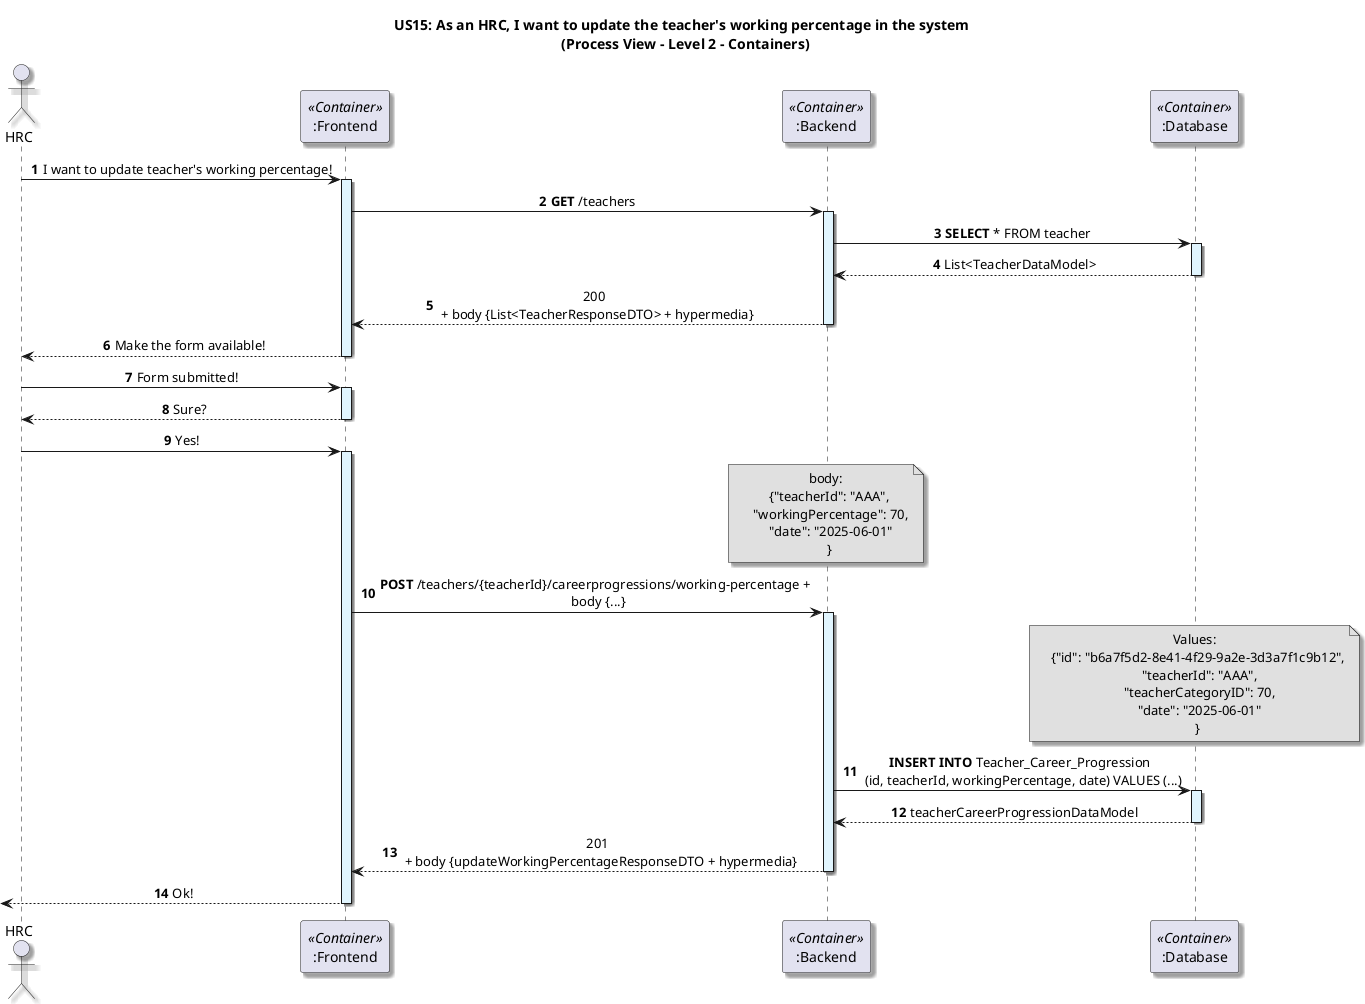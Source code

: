 @startuml

title US15: As an HRC, I want to update the teacher's working percentage in the system \n (Process View - Level 2 - Containers)

skinparam componentStyle component
skinparam defaultTextAlignment center
skinparam shadowing true

autonumber

actor HRC as admin
participant ":Frontend" as frontend <<Container>>
participant ":Backend" as backend <<Container>>
participant ":Database" as db <<Container>>


admin -> frontend: I want to update teacher's working percentage!
activate frontend #E1F5FE

frontend -> backend: **GET** /teachers
activate backend #E1F5FE

backend -> db: **SELECT** * FROM teacher
activate db #E1F5FE
db --> backend: List<TeacherDataModel>
deactivate db

backend --> frontend: 200 \n + body {List<TeacherResponseDTO> + hypermedia}
deactivate backend


frontend --> admin: Make the form available!
deactivate frontend

admin -> frontend: Form submitted!
activate frontend #E1F5FE

frontend --> admin: Sure?
deactivate frontend

admin -> frontend: Yes!
activate frontend #E1F5FE

note over backend #E0E0E0
  body:
    {"teacherId": "AAA",
     "workingPercentage": 70,
     "date": "2025-06-01"
    }
end note

frontend -> backend: **POST** /teachers/{teacherId}/careerprogressions/working-percentage + \n body {...}
activate backend #E1F5FE

note over db #E0E0E0
  Values:
    {"id": "b6a7f5d2-8e41-4f29-9a2e-3d3a7f1c9b12",
     "teacherId": "AAA",
     "teacherCategoryID": 70,
     "date": "2025-06-01"
    }
end note

backend -> db: **INSERT INTO** Teacher_Career_Progression \n (id, teacherId, workingPercentage, date) VALUES (...)
activate db #E1F5FE

db --> backend: teacherCareerProgressionDataModel
deactivate db

backend --> frontend: 201 \n + body {updateWorkingPercentageResponseDTO + hypermedia}
deactivate backend

<-- frontend : Ok!
deactivate frontend

@enduml